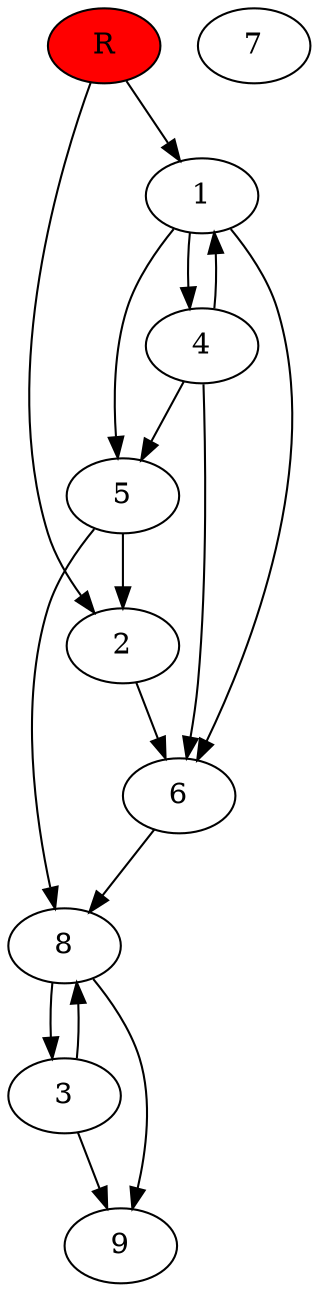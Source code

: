 digraph prb28690 {
	1
	2
	3
	4
	5
	6
	7
	8
	R [fillcolor="#ff0000" style=filled]
	1 -> 4
	1 -> 5
	1 -> 6
	2 -> 6
	3 -> 8
	3 -> 9
	4 -> 1
	4 -> 5
	4 -> 6
	5 -> 2
	5 -> 8
	6 -> 8
	8 -> 3
	8 -> 9
	R -> 1
	R -> 2
}
